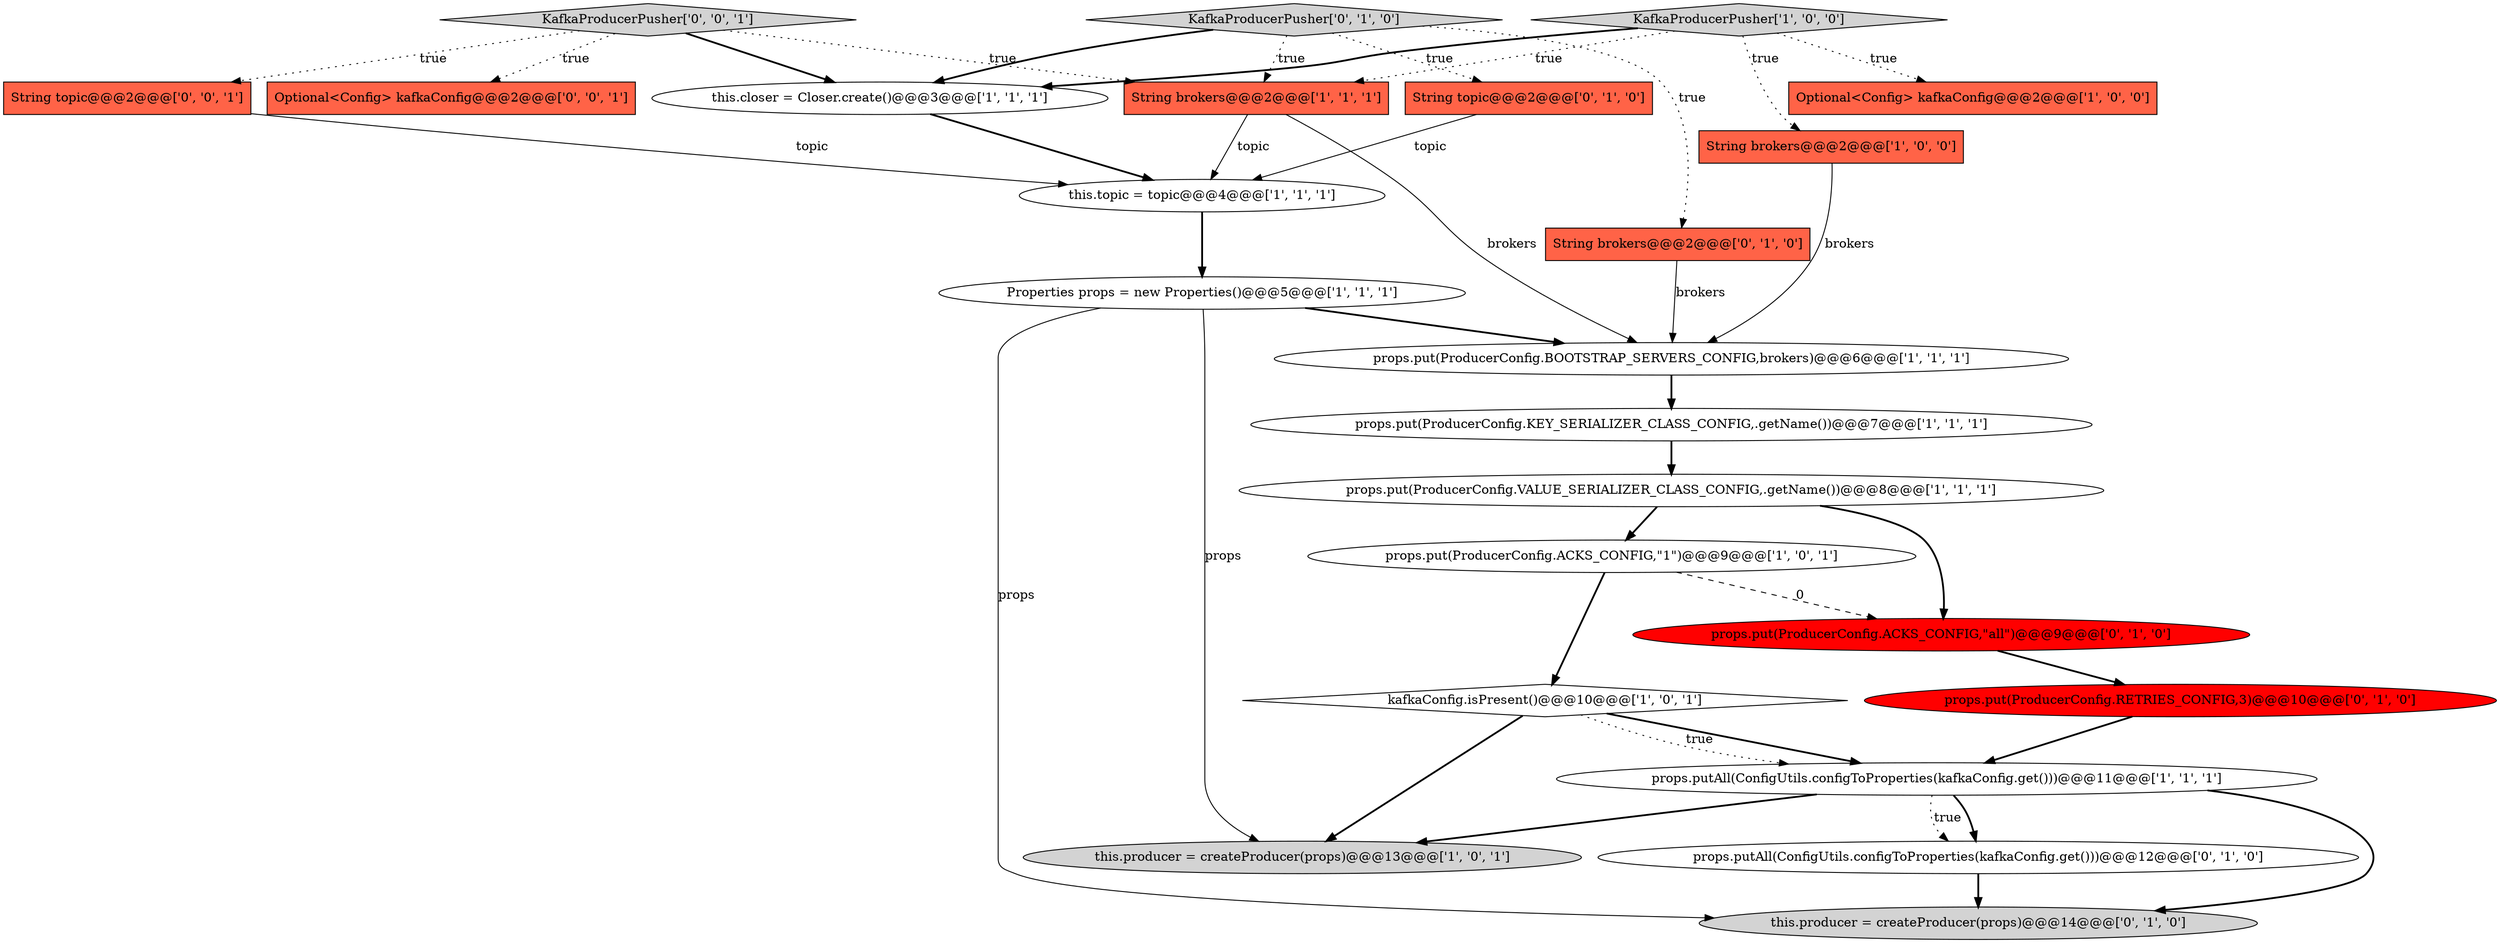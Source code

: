digraph {
13 [style = filled, label = "Properties props = new Properties()@@@5@@@['1', '1', '1']", fillcolor = white, shape = ellipse image = "AAA0AAABBB1BBB"];
1 [style = filled, label = "kafkaConfig.isPresent()@@@10@@@['1', '0', '1']", fillcolor = white, shape = diamond image = "AAA0AAABBB1BBB"];
4 [style = filled, label = "Optional<Config> kafkaConfig@@@2@@@['1', '0', '0']", fillcolor = tomato, shape = box image = "AAA0AAABBB1BBB"];
7 [style = filled, label = "props.put(ProducerConfig.ACKS_CONFIG,\"1\")@@@9@@@['1', '0', '1']", fillcolor = white, shape = ellipse image = "AAA0AAABBB1BBB"];
8 [style = filled, label = "this.closer = Closer.create()@@@3@@@['1', '1', '1']", fillcolor = white, shape = ellipse image = "AAA0AAABBB1BBB"];
11 [style = filled, label = "this.topic = topic@@@4@@@['1', '1', '1']", fillcolor = white, shape = ellipse image = "AAA0AAABBB1BBB"];
16 [style = filled, label = "props.put(ProducerConfig.RETRIES_CONFIG,3)@@@10@@@['0', '1', '0']", fillcolor = red, shape = ellipse image = "AAA1AAABBB2BBB"];
18 [style = filled, label = "this.producer = createProducer(props)@@@14@@@['0', '1', '0']", fillcolor = lightgray, shape = ellipse image = "AAA0AAABBB2BBB"];
14 [style = filled, label = "props.putAll(ConfigUtils.configToProperties(kafkaConfig.get()))@@@12@@@['0', '1', '0']", fillcolor = white, shape = ellipse image = "AAA0AAABBB2BBB"];
23 [style = filled, label = "String topic@@@2@@@['0', '0', '1']", fillcolor = tomato, shape = box image = "AAA0AAABBB3BBB"];
17 [style = filled, label = "String topic@@@2@@@['0', '1', '0']", fillcolor = tomato, shape = box image = "AAA0AAABBB2BBB"];
6 [style = filled, label = "props.put(ProducerConfig.VALUE_SERIALIZER_CLASS_CONFIG,.getName())@@@8@@@['1', '1', '1']", fillcolor = white, shape = ellipse image = "AAA0AAABBB1BBB"];
9 [style = filled, label = "this.producer = createProducer(props)@@@13@@@['1', '0', '1']", fillcolor = lightgray, shape = ellipse image = "AAA0AAABBB1BBB"];
21 [style = filled, label = "Optional<Config> kafkaConfig@@@2@@@['0', '0', '1']", fillcolor = tomato, shape = box image = "AAA0AAABBB3BBB"];
2 [style = filled, label = "props.putAll(ConfigUtils.configToProperties(kafkaConfig.get()))@@@11@@@['1', '1', '1']", fillcolor = white, shape = ellipse image = "AAA0AAABBB1BBB"];
0 [style = filled, label = "props.put(ProducerConfig.KEY_SERIALIZER_CLASS_CONFIG,.getName())@@@7@@@['1', '1', '1']", fillcolor = white, shape = ellipse image = "AAA0AAABBB1BBB"];
3 [style = filled, label = "String brokers@@@2@@@['1', '0', '0']", fillcolor = tomato, shape = box image = "AAA0AAABBB1BBB"];
5 [style = filled, label = "props.put(ProducerConfig.BOOTSTRAP_SERVERS_CONFIG,brokers)@@@6@@@['1', '1', '1']", fillcolor = white, shape = ellipse image = "AAA0AAABBB1BBB"];
22 [style = filled, label = "KafkaProducerPusher['0', '0', '1']", fillcolor = lightgray, shape = diamond image = "AAA0AAABBB3BBB"];
10 [style = filled, label = "KafkaProducerPusher['1', '0', '0']", fillcolor = lightgray, shape = diamond image = "AAA0AAABBB1BBB"];
19 [style = filled, label = "String brokers@@@2@@@['0', '1', '0']", fillcolor = tomato, shape = box image = "AAA0AAABBB2BBB"];
15 [style = filled, label = "KafkaProducerPusher['0', '1', '0']", fillcolor = lightgray, shape = diamond image = "AAA0AAABBB2BBB"];
12 [style = filled, label = "String brokers@@@2@@@['1', '1', '1']", fillcolor = tomato, shape = box image = "AAA0AAABBB1BBB"];
20 [style = filled, label = "props.put(ProducerConfig.ACKS_CONFIG,\"all\")@@@9@@@['0', '1', '0']", fillcolor = red, shape = ellipse image = "AAA1AAABBB2BBB"];
12->11 [style = solid, label="topic"];
22->21 [style = dotted, label="true"];
10->12 [style = dotted, label="true"];
7->1 [style = bold, label=""];
22->23 [style = dotted, label="true"];
0->6 [style = bold, label=""];
19->5 [style = solid, label="brokers"];
10->3 [style = dotted, label="true"];
7->20 [style = dashed, label="0"];
2->18 [style = bold, label=""];
2->9 [style = bold, label=""];
17->11 [style = solid, label="topic"];
13->9 [style = solid, label="props"];
16->2 [style = bold, label=""];
1->9 [style = bold, label=""];
22->12 [style = dotted, label="true"];
15->17 [style = dotted, label="true"];
23->11 [style = solid, label="topic"];
3->5 [style = solid, label="brokers"];
6->20 [style = bold, label=""];
22->8 [style = bold, label=""];
13->18 [style = solid, label="props"];
20->16 [style = bold, label=""];
10->8 [style = bold, label=""];
5->0 [style = bold, label=""];
12->5 [style = solid, label="brokers"];
15->19 [style = dotted, label="true"];
11->13 [style = bold, label=""];
2->14 [style = bold, label=""];
13->5 [style = bold, label=""];
15->12 [style = dotted, label="true"];
2->14 [style = dotted, label="true"];
14->18 [style = bold, label=""];
1->2 [style = bold, label=""];
10->4 [style = dotted, label="true"];
6->7 [style = bold, label=""];
1->2 [style = dotted, label="true"];
8->11 [style = bold, label=""];
15->8 [style = bold, label=""];
}
